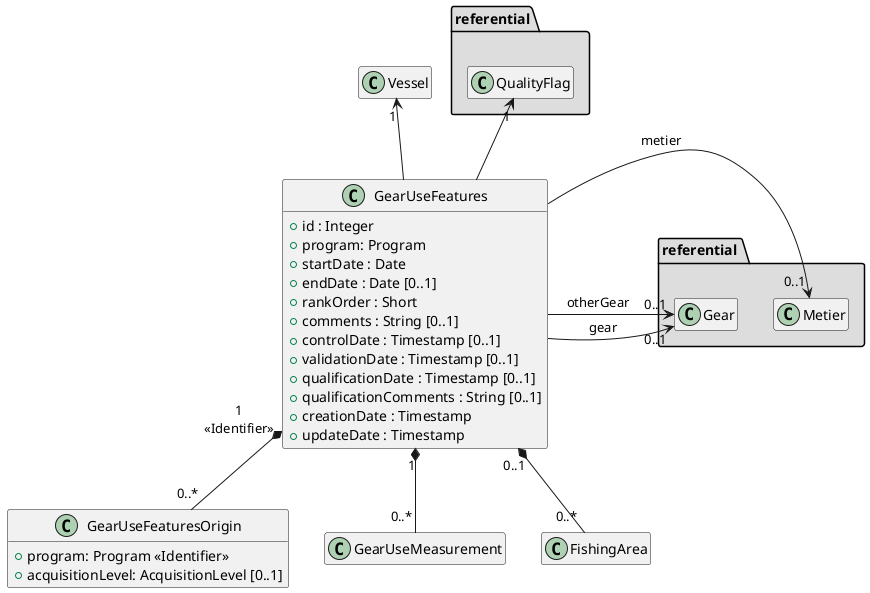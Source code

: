 @startuml
hide empty members

class GearUseFeatures {
    +id : Integer
    +program: Program
    +startDate : Date
    +endDate : Date [0..1]
    +rankOrder : Short
    +comments : String [0..1]
    +controlDate : Timestamp [0..1]
    +validationDate : Timestamp [0..1]
    +qualificationDate : Timestamp [0..1]
    +qualificationComments : String [0..1]
    +creationDate : Timestamp
    +updateDate : Timestamp
}
class GearUseFeaturesOrigin {
    +program: Program <<Identifier>>
    +acquisitionLevel: AcquisitionLevel [0..1]
}

GearUseFeatures -up-> "1" Vessel


GearUseFeatures "1\n<<Identifier>>" *-down- "0..*" GearUseFeaturesOrigin

GearUseFeatures "1" *-down- "0..*" GearUseMeasurement
GearUseFeatures "0..1" *-down- "0..*" FishingArea

package "referential " #DDDDDD {
    GearUseFeatures -right-> "0..1" Metier: "metier"
    GearUseFeatures -left-> "0..1" Gear: "gear     "
    GearUseFeatures -left-> "0..1" Gear: "otherGear        "
}
package "referential" #DDDDDD {
    GearUseFeatures -up-> "1" QualityFlag
}

@enduml
